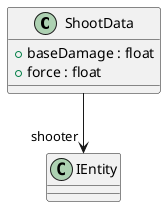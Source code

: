 @startuml
class ShootData {
    + baseDamage : float
    + force : float
}
ShootData --> "shooter" IEntity
@enduml
